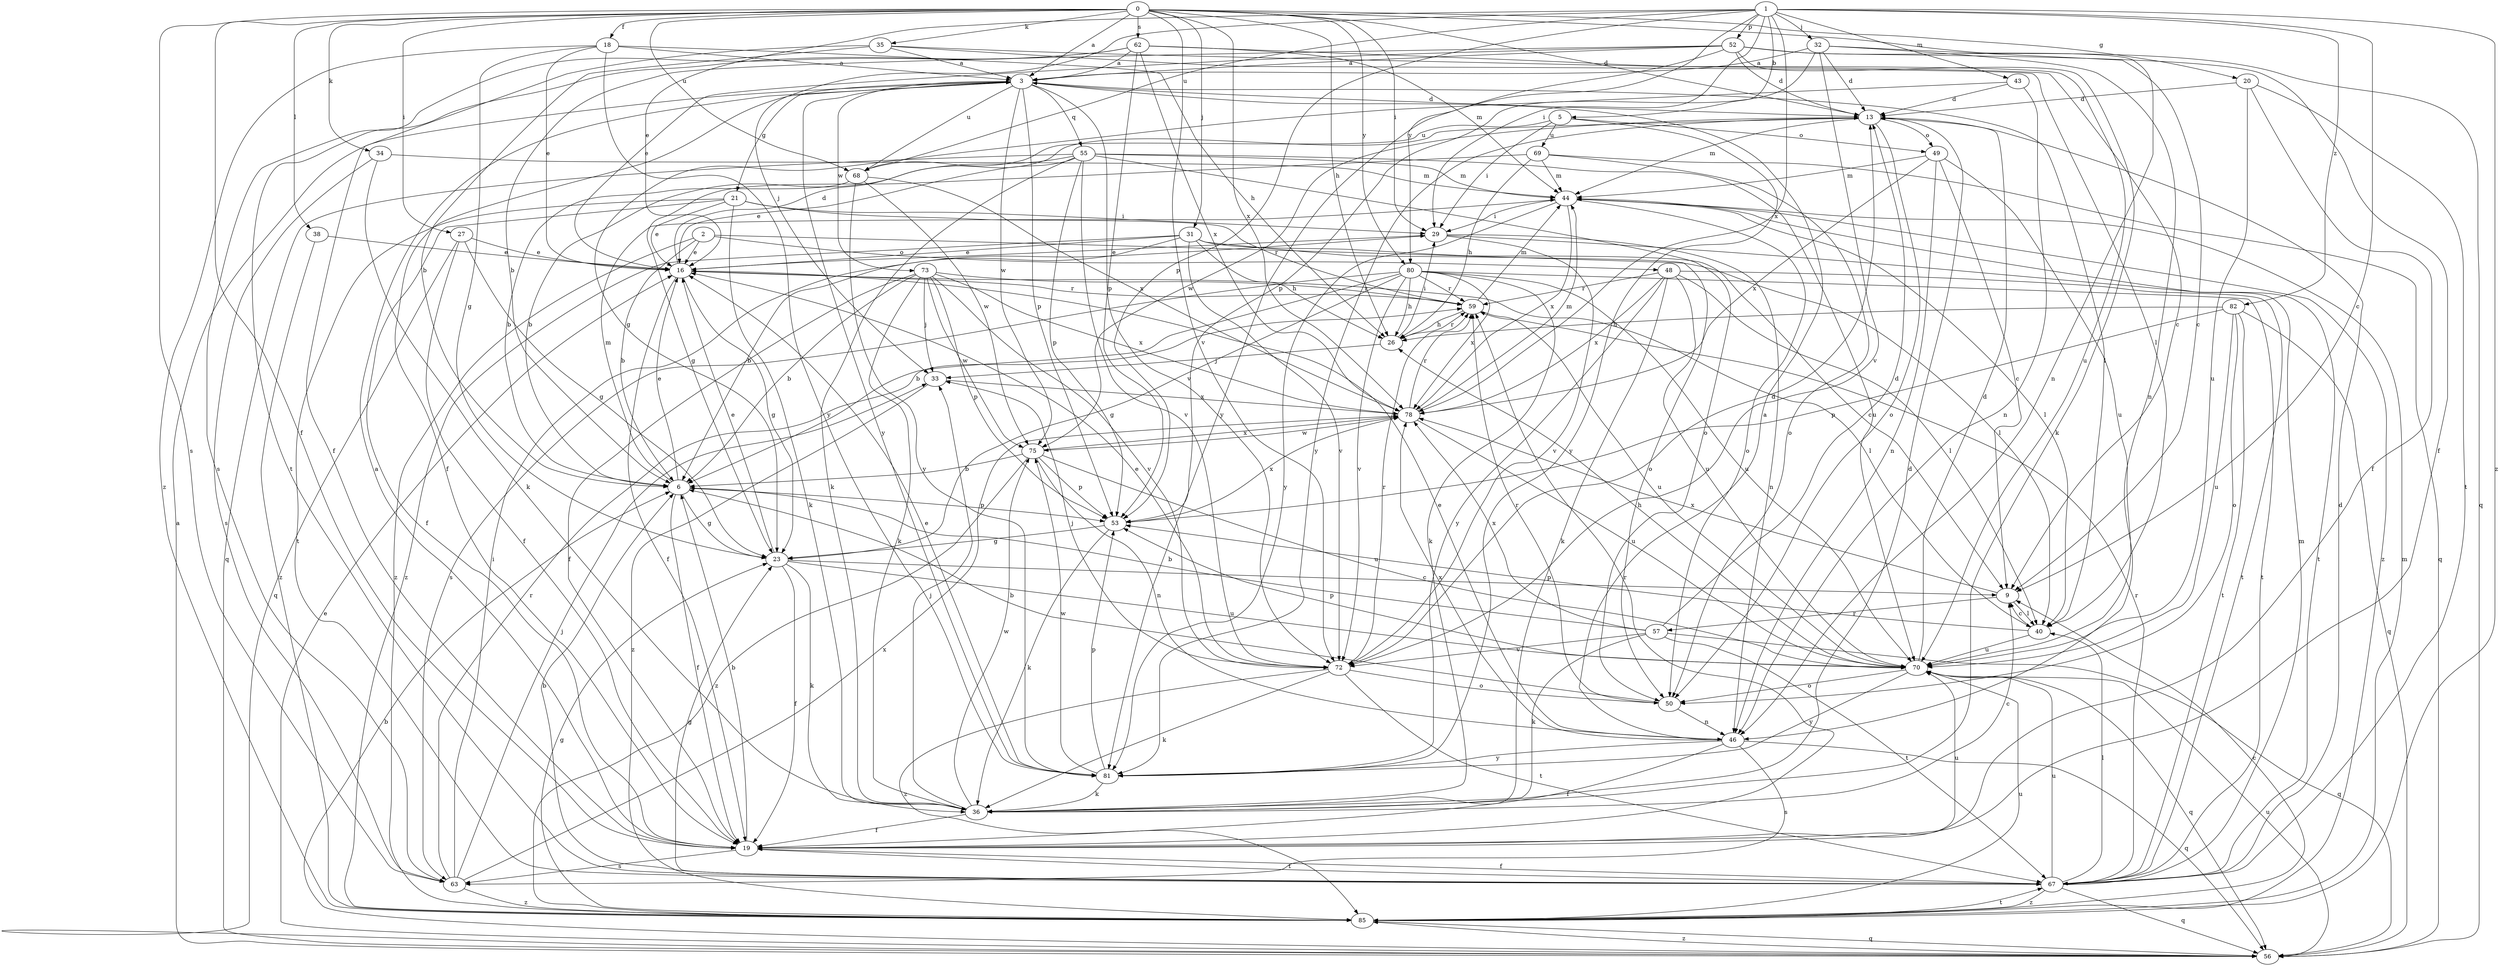 strict digraph  {
0;
1;
2;
3;
5;
6;
9;
13;
16;
18;
19;
20;
21;
23;
26;
27;
29;
31;
32;
33;
34;
35;
36;
38;
40;
43;
44;
46;
48;
49;
50;
52;
53;
55;
56;
57;
59;
62;
63;
67;
68;
69;
70;
72;
73;
75;
78;
80;
81;
82;
85;
0 -> 3  [label=a];
0 -> 13  [label=d];
0 -> 18  [label=f];
0 -> 19  [label=f];
0 -> 20  [label=g];
0 -> 26  [label=h];
0 -> 27  [label=i];
0 -> 29  [label=i];
0 -> 31  [label=j];
0 -> 34  [label=k];
0 -> 35  [label=k];
0 -> 38  [label=l];
0 -> 46  [label=n];
0 -> 62  [label=s];
0 -> 63  [label=s];
0 -> 68  [label=u];
0 -> 72  [label=v];
0 -> 78  [label=x];
0 -> 80  [label=y];
1 -> 5  [label=b];
1 -> 9  [label=c];
1 -> 16  [label=e];
1 -> 29  [label=i];
1 -> 32  [label=j];
1 -> 33  [label=j];
1 -> 43  [label=m];
1 -> 52  [label=p];
1 -> 53  [label=p];
1 -> 68  [label=u];
1 -> 78  [label=x];
1 -> 80  [label=y];
1 -> 82  [label=z];
1 -> 85  [label=z];
2 -> 6  [label=b];
2 -> 16  [label=e];
2 -> 40  [label=l];
2 -> 48  [label=o];
2 -> 85  [label=z];
3 -> 13  [label=d];
3 -> 19  [label=f];
3 -> 21  [label=g];
3 -> 40  [label=l];
3 -> 53  [label=p];
3 -> 55  [label=q];
3 -> 68  [label=u];
3 -> 72  [label=v];
3 -> 73  [label=w];
3 -> 75  [label=w];
3 -> 81  [label=y];
5 -> 29  [label=i];
5 -> 49  [label=o];
5 -> 68  [label=u];
5 -> 69  [label=u];
5 -> 81  [label=y];
6 -> 16  [label=e];
6 -> 19  [label=f];
6 -> 23  [label=g];
6 -> 44  [label=m];
6 -> 53  [label=p];
9 -> 40  [label=l];
9 -> 57  [label=r];
9 -> 78  [label=x];
13 -> 44  [label=m];
13 -> 49  [label=o];
13 -> 50  [label=o];
13 -> 75  [label=w];
13 -> 81  [label=y];
16 -> 13  [label=d];
16 -> 19  [label=f];
16 -> 23  [label=g];
16 -> 40  [label=l];
16 -> 59  [label=r];
18 -> 3  [label=a];
18 -> 16  [label=e];
18 -> 23  [label=g];
18 -> 26  [label=h];
18 -> 81  [label=y];
18 -> 85  [label=z];
19 -> 3  [label=a];
19 -> 6  [label=b];
19 -> 59  [label=r];
19 -> 63  [label=s];
19 -> 67  [label=t];
19 -> 70  [label=u];
20 -> 13  [label=d];
20 -> 19  [label=f];
20 -> 67  [label=t];
20 -> 70  [label=u];
21 -> 16  [label=e];
21 -> 19  [label=f];
21 -> 29  [label=i];
21 -> 36  [label=k];
21 -> 59  [label=r];
21 -> 67  [label=t];
23 -> 9  [label=c];
23 -> 16  [label=e];
23 -> 19  [label=f];
23 -> 36  [label=k];
23 -> 70  [label=u];
26 -> 29  [label=i];
26 -> 33  [label=j];
26 -> 59  [label=r];
27 -> 16  [label=e];
27 -> 19  [label=f];
27 -> 23  [label=g];
27 -> 56  [label=q];
29 -> 16  [label=e];
29 -> 46  [label=n];
29 -> 67  [label=t];
29 -> 72  [label=v];
31 -> 6  [label=b];
31 -> 9  [label=c];
31 -> 16  [label=e];
31 -> 26  [label=h];
31 -> 50  [label=o];
31 -> 72  [label=v];
31 -> 85  [label=z];
32 -> 3  [label=a];
32 -> 9  [label=c];
32 -> 13  [label=d];
32 -> 46  [label=n];
32 -> 53  [label=p];
32 -> 72  [label=v];
33 -> 78  [label=x];
33 -> 85  [label=z];
34 -> 36  [label=k];
34 -> 44  [label=m];
34 -> 63  [label=s];
35 -> 3  [label=a];
35 -> 6  [label=b];
35 -> 9  [label=c];
35 -> 19  [label=f];
35 -> 40  [label=l];
36 -> 9  [label=c];
36 -> 13  [label=d];
36 -> 19  [label=f];
36 -> 33  [label=j];
36 -> 75  [label=w];
38 -> 16  [label=e];
38 -> 85  [label=z];
40 -> 9  [label=c];
40 -> 53  [label=p];
40 -> 70  [label=u];
43 -> 13  [label=d];
43 -> 23  [label=g];
43 -> 46  [label=n];
44 -> 29  [label=i];
44 -> 40  [label=l];
44 -> 50  [label=o];
44 -> 78  [label=x];
44 -> 81  [label=y];
44 -> 85  [label=z];
46 -> 3  [label=a];
46 -> 16  [label=e];
46 -> 19  [label=f];
46 -> 56  [label=q];
46 -> 63  [label=s];
46 -> 78  [label=x];
46 -> 81  [label=y];
48 -> 36  [label=k];
48 -> 40  [label=l];
48 -> 59  [label=r];
48 -> 67  [label=t];
48 -> 70  [label=u];
48 -> 78  [label=x];
48 -> 81  [label=y];
49 -> 9  [label=c];
49 -> 44  [label=m];
49 -> 46  [label=n];
49 -> 70  [label=u];
49 -> 78  [label=x];
50 -> 6  [label=b];
50 -> 46  [label=n];
50 -> 59  [label=r];
52 -> 3  [label=a];
52 -> 6  [label=b];
52 -> 13  [label=d];
52 -> 16  [label=e];
52 -> 19  [label=f];
52 -> 36  [label=k];
52 -> 56  [label=q];
52 -> 81  [label=y];
53 -> 23  [label=g];
53 -> 36  [label=k];
53 -> 78  [label=x];
55 -> 6  [label=b];
55 -> 16  [label=e];
55 -> 36  [label=k];
55 -> 44  [label=m];
55 -> 50  [label=o];
55 -> 53  [label=p];
55 -> 56  [label=q];
55 -> 70  [label=u];
55 -> 72  [label=v];
56 -> 3  [label=a];
56 -> 6  [label=b];
56 -> 16  [label=e];
56 -> 70  [label=u];
56 -> 85  [label=z];
57 -> 6  [label=b];
57 -> 13  [label=d];
57 -> 36  [label=k];
57 -> 56  [label=q];
57 -> 67  [label=t];
57 -> 72  [label=v];
57 -> 78  [label=x];
59 -> 26  [label=h];
59 -> 44  [label=m];
59 -> 70  [label=u];
62 -> 3  [label=a];
62 -> 44  [label=m];
62 -> 53  [label=p];
62 -> 63  [label=s];
62 -> 67  [label=t];
62 -> 70  [label=u];
62 -> 78  [label=x];
63 -> 29  [label=i];
63 -> 33  [label=j];
63 -> 59  [label=r];
63 -> 78  [label=x];
63 -> 85  [label=z];
67 -> 6  [label=b];
67 -> 13  [label=d];
67 -> 19  [label=f];
67 -> 23  [label=g];
67 -> 40  [label=l];
67 -> 44  [label=m];
67 -> 56  [label=q];
67 -> 59  [label=r];
67 -> 70  [label=u];
67 -> 85  [label=z];
68 -> 6  [label=b];
68 -> 75  [label=w];
68 -> 78  [label=x];
68 -> 81  [label=y];
69 -> 23  [label=g];
69 -> 26  [label=h];
69 -> 44  [label=m];
69 -> 50  [label=o];
69 -> 56  [label=q];
70 -> 13  [label=d];
70 -> 26  [label=h];
70 -> 50  [label=o];
70 -> 53  [label=p];
70 -> 56  [label=q];
70 -> 81  [label=y];
72 -> 13  [label=d];
72 -> 16  [label=e];
72 -> 33  [label=j];
72 -> 36  [label=k];
72 -> 50  [label=o];
72 -> 59  [label=r];
72 -> 67  [label=t];
72 -> 85  [label=z];
73 -> 6  [label=b];
73 -> 19  [label=f];
73 -> 33  [label=j];
73 -> 36  [label=k];
73 -> 53  [label=p];
73 -> 59  [label=r];
73 -> 72  [label=v];
73 -> 75  [label=w];
73 -> 78  [label=x];
75 -> 6  [label=b];
75 -> 46  [label=n];
75 -> 53  [label=p];
75 -> 70  [label=u];
75 -> 78  [label=x];
75 -> 85  [label=z];
78 -> 44  [label=m];
78 -> 59  [label=r];
78 -> 70  [label=u];
78 -> 75  [label=w];
80 -> 6  [label=b];
80 -> 23  [label=g];
80 -> 26  [label=h];
80 -> 36  [label=k];
80 -> 59  [label=r];
80 -> 63  [label=s];
80 -> 67  [label=t];
80 -> 70  [label=u];
80 -> 72  [label=v];
80 -> 78  [label=x];
81 -> 16  [label=e];
81 -> 36  [label=k];
81 -> 53  [label=p];
81 -> 75  [label=w];
82 -> 26  [label=h];
82 -> 50  [label=o];
82 -> 53  [label=p];
82 -> 56  [label=q];
82 -> 67  [label=t];
82 -> 70  [label=u];
85 -> 9  [label=c];
85 -> 23  [label=g];
85 -> 44  [label=m];
85 -> 56  [label=q];
85 -> 67  [label=t];
85 -> 70  [label=u];
}
